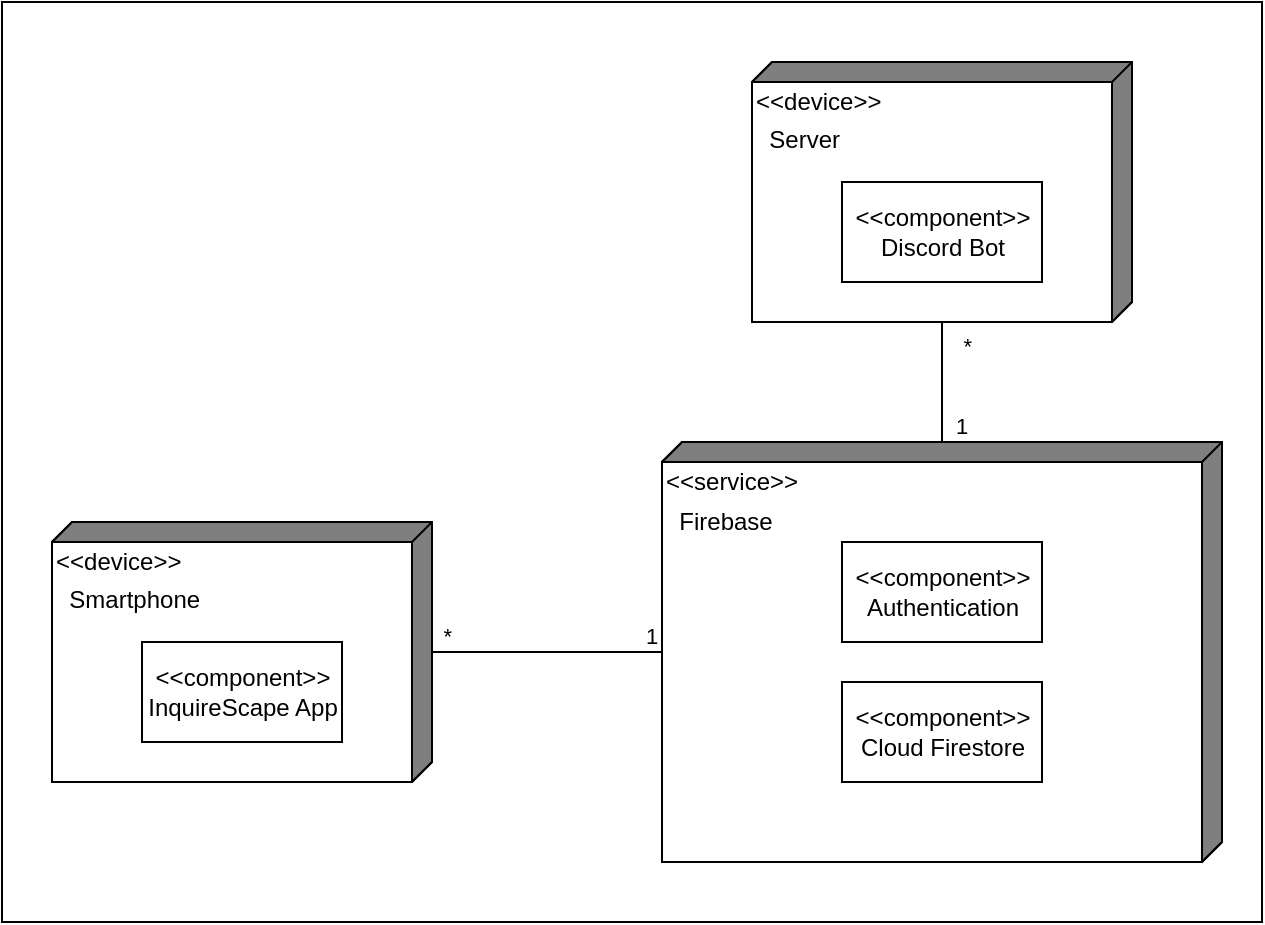 <mxfile version="13.10.0" type="embed">
    <diagram id="uqHW6xfgcMlr7LsodHUD" name="Page-1">
        <mxGraphModel dx="959" dy="726" grid="1" gridSize="10" guides="1" tooltips="1" connect="1" arrows="1" fold="1" page="1" pageScale="1" pageWidth="850" pageHeight="1100" math="0" shadow="0">
            <root>
                <mxCell id="0"/>
                <mxCell id="1" parent="0"/>
                <mxCell id="22" value="" style="rounded=0;whiteSpace=wrap;html=1;shadow=0;" vertex="1" parent="1">
                    <mxGeometry x="90" y="250" width="630" height="460" as="geometry"/>
                </mxCell>
                <mxCell id="4" value="&lt;p style=&quot;line-height: 120%&quot;&gt;&lt;span&gt;&amp;lt;&amp;lt;service&amp;gt;&amp;gt;&lt;/span&gt;&lt;br&gt;&lt;/p&gt;&lt;p style=&quot;line-height: 0%&quot;&gt;&lt;span&gt;&amp;nbsp; Firebase&lt;/span&gt;&lt;/p&gt;&lt;p style=&quot;line-height: 120%&quot;&gt;&lt;br&gt;&lt;/p&gt;&lt;p style=&quot;line-height: 120%&quot;&gt;&lt;br&gt;&lt;/p&gt;&lt;p style=&quot;line-height: 120%&quot;&gt;&lt;br&gt;&lt;/p&gt;&lt;p style=&quot;line-height: 120%&quot;&gt;&lt;br&gt;&lt;/p&gt;&lt;p style=&quot;line-height: 120%&quot;&gt;&lt;br&gt;&lt;/p&gt;&lt;p style=&quot;line-height: 120%&quot;&gt;&lt;br&gt;&lt;/p&gt;" style="html=1;dashed=0;whitespace=wrap;shape=mxgraph.dfd.externalEntity;shadow=0;flipH=1;container=0;align=left;" vertex="1" parent="1">
                    <mxGeometry x="420" y="470" width="280" height="210" as="geometry"/>
                </mxCell>
                <mxCell id="10" value="&lt;p style=&quot;line-height: 120%&quot;&gt;&lt;span&gt;&amp;lt;&amp;lt;device&amp;gt;&amp;gt;&lt;/span&gt;&lt;br&gt;&lt;/p&gt;&lt;p style=&quot;line-height: 0%&quot;&gt;&lt;span&gt;&amp;nbsp; Smartphone&lt;/span&gt;&lt;/p&gt;&lt;p style=&quot;line-height: 120%&quot;&gt;&lt;br&gt;&lt;/p&gt;&lt;p style=&quot;line-height: 120%&quot;&gt;&lt;br&gt;&lt;/p&gt;&lt;p style=&quot;line-height: 120%&quot;&gt;&lt;br&gt;&lt;/p&gt;" style="html=1;dashed=0;whitespace=wrap;shape=mxgraph.dfd.externalEntity;shadow=0;flipH=1;container=0;align=left;" vertex="1" parent="1">
                    <mxGeometry x="115" y="510" width="190" height="130" as="geometry"/>
                </mxCell>
                <mxCell id="11" value="&lt;p style=&quot;line-height: 120%&quot;&gt;&lt;span&gt;&amp;lt;&amp;lt;device&amp;gt;&amp;gt;&lt;/span&gt;&lt;br&gt;&lt;/p&gt;&lt;p style=&quot;line-height: 0%&quot;&gt;&lt;span&gt;&amp;nbsp; Server&lt;/span&gt;&lt;/p&gt;&lt;p style=&quot;line-height: 120%&quot;&gt;&lt;br&gt;&lt;/p&gt;&lt;p style=&quot;line-height: 120%&quot;&gt;&lt;br&gt;&lt;/p&gt;&lt;p style=&quot;line-height: 120%&quot;&gt;&lt;br&gt;&lt;/p&gt;" style="html=1;dashed=0;whitespace=wrap;shape=mxgraph.dfd.externalEntity;shadow=0;flipH=1;container=0;align=left;" vertex="1" parent="1">
                    <mxGeometry x="465" y="280" width="190" height="130" as="geometry"/>
                </mxCell>
                <mxCell id="12" value="&amp;lt;&amp;lt;component&amp;gt;&amp;gt;&lt;br&gt;Discord Bot" style="html=1;dashed=0;whitespace=wrap;shadow=0;" vertex="1" parent="1">
                    <mxGeometry x="510" y="340" width="100" height="50" as="geometry"/>
                </mxCell>
                <mxCell id="13" value="" style="endArrow=none;html=1;edgeStyle=orthogonalEdgeStyle;" edge="1" parent="1" source="4" target="11">
                    <mxGeometry relative="1" as="geometry">
                        <mxPoint x="280" y="420" as="sourcePoint"/>
                        <mxPoint x="440" y="420" as="targetPoint"/>
                    </mxGeometry>
                </mxCell>
                <mxCell id="14" value="1" style="edgeLabel;resizable=0;html=1;align=left;verticalAlign=bottom;" connectable="0" vertex="1" parent="13">
                    <mxGeometry x="-1" relative="1" as="geometry">
                        <mxPoint x="5" as="offset"/>
                    </mxGeometry>
                </mxCell>
                <mxCell id="15" value="*" style="edgeLabel;resizable=0;html=1;align=right;verticalAlign=bottom;" connectable="0" vertex="1" parent="13">
                    <mxGeometry x="1" relative="1" as="geometry">
                        <mxPoint x="15" y="20" as="offset"/>
                    </mxGeometry>
                </mxCell>
                <mxCell id="16" value="" style="endArrow=none;html=1;edgeStyle=orthogonalEdgeStyle;" edge="1" parent="1" source="4" target="10">
                    <mxGeometry relative="1" as="geometry">
                        <mxPoint x="525" y="480" as="sourcePoint"/>
                        <mxPoint x="525" y="420" as="targetPoint"/>
                    </mxGeometry>
                </mxCell>
                <mxCell id="17" value="1" style="edgeLabel;resizable=0;html=1;align=left;verticalAlign=bottom;" connectable="0" vertex="1" parent="16">
                    <mxGeometry x="-1" relative="1" as="geometry">
                        <mxPoint x="-10" as="offset"/>
                    </mxGeometry>
                </mxCell>
                <mxCell id="18" value="*" style="edgeLabel;resizable=0;html=1;align=right;verticalAlign=bottom;" connectable="0" vertex="1" parent="16">
                    <mxGeometry x="1" relative="1" as="geometry">
                        <mxPoint x="10" as="offset"/>
                    </mxGeometry>
                </mxCell>
                <mxCell id="19" value="&amp;lt;&amp;lt;component&amp;gt;&amp;gt;&lt;br&gt;InquireScape App" style="html=1;dashed=0;whitespace=wrap;shadow=0;" vertex="1" parent="1">
                    <mxGeometry x="160" y="570" width="100" height="50" as="geometry"/>
                </mxCell>
                <mxCell id="20" value="&amp;lt;&amp;lt;component&amp;gt;&amp;gt;&lt;br&gt;Authentication" style="html=1;dashed=0;whitespace=wrap;shadow=0;" vertex="1" parent="1">
                    <mxGeometry x="510" y="520" width="100" height="50" as="geometry"/>
                </mxCell>
                <mxCell id="21" value="&amp;lt;&amp;lt;component&amp;gt;&amp;gt;&lt;br&gt;Cloud Firestore" style="html=1;dashed=0;whitespace=wrap;shadow=0;" vertex="1" parent="1">
                    <mxGeometry x="510" y="590" width="100" height="50" as="geometry"/>
                </mxCell>
            </root>
        </mxGraphModel>
    </diagram>
</mxfile>